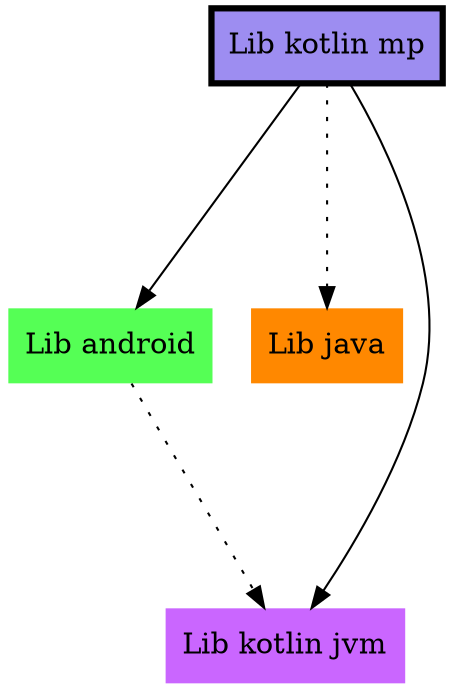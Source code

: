 digraph {
  edge ["arrowhead"="normal","arrowtail"="none"]
  graph ["dpi"="100","fontsize"="30","ranksep"="1.5","rankdir"="TB"]
  node ["style"="filled"]
  "Lib android" ["fillcolor"="#55FF55","shape"="none"]
  "Lib java" ["fillcolor"="#FF8800","shape"="none"]
  "Lib kotlin jvm" ["fillcolor"="#CA66FF","shape"="none"]
  "Lib kotlin mp" ["fillcolor"="#9D8DF1","color"="black","penwidth"="3","shape"="box"]
  "Lib android" -> "Lib kotlin jvm" ["style"="dotted"]
  "Lib kotlin mp" -> "Lib android"
  "Lib kotlin mp" -> "Lib java" ["style"="dotted"]
  "Lib kotlin mp" -> "Lib kotlin jvm"
}
